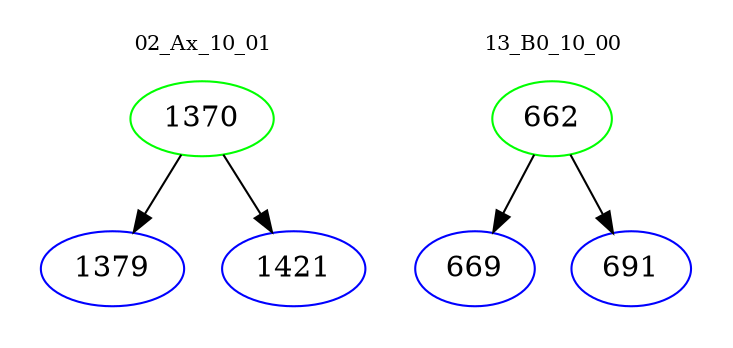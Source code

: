 digraph{
subgraph cluster_0 {
color = white
label = "02_Ax_10_01";
fontsize=10;
T0_1370 [label="1370", color="green"]
T0_1370 -> T0_1379 [color="black"]
T0_1379 [label="1379", color="blue"]
T0_1370 -> T0_1421 [color="black"]
T0_1421 [label="1421", color="blue"]
}
subgraph cluster_1 {
color = white
label = "13_B0_10_00";
fontsize=10;
T1_662 [label="662", color="green"]
T1_662 -> T1_669 [color="black"]
T1_669 [label="669", color="blue"]
T1_662 -> T1_691 [color="black"]
T1_691 [label="691", color="blue"]
}
}
